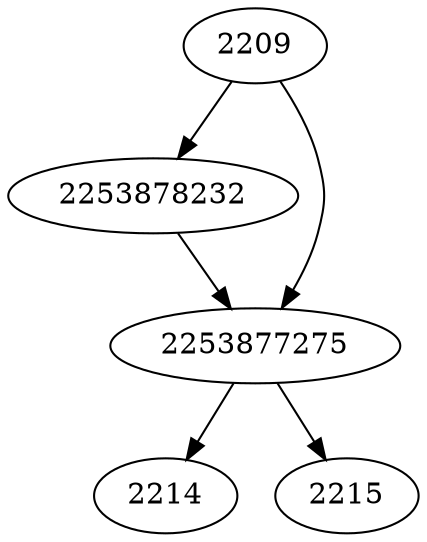 strict digraph  {
2209;
2214;
2215;
2253878232;
2253877275;
2209 -> 2253877275;
2209 -> 2253878232;
2253878232 -> 2253877275;
2253877275 -> 2214;
2253877275 -> 2215;
}
